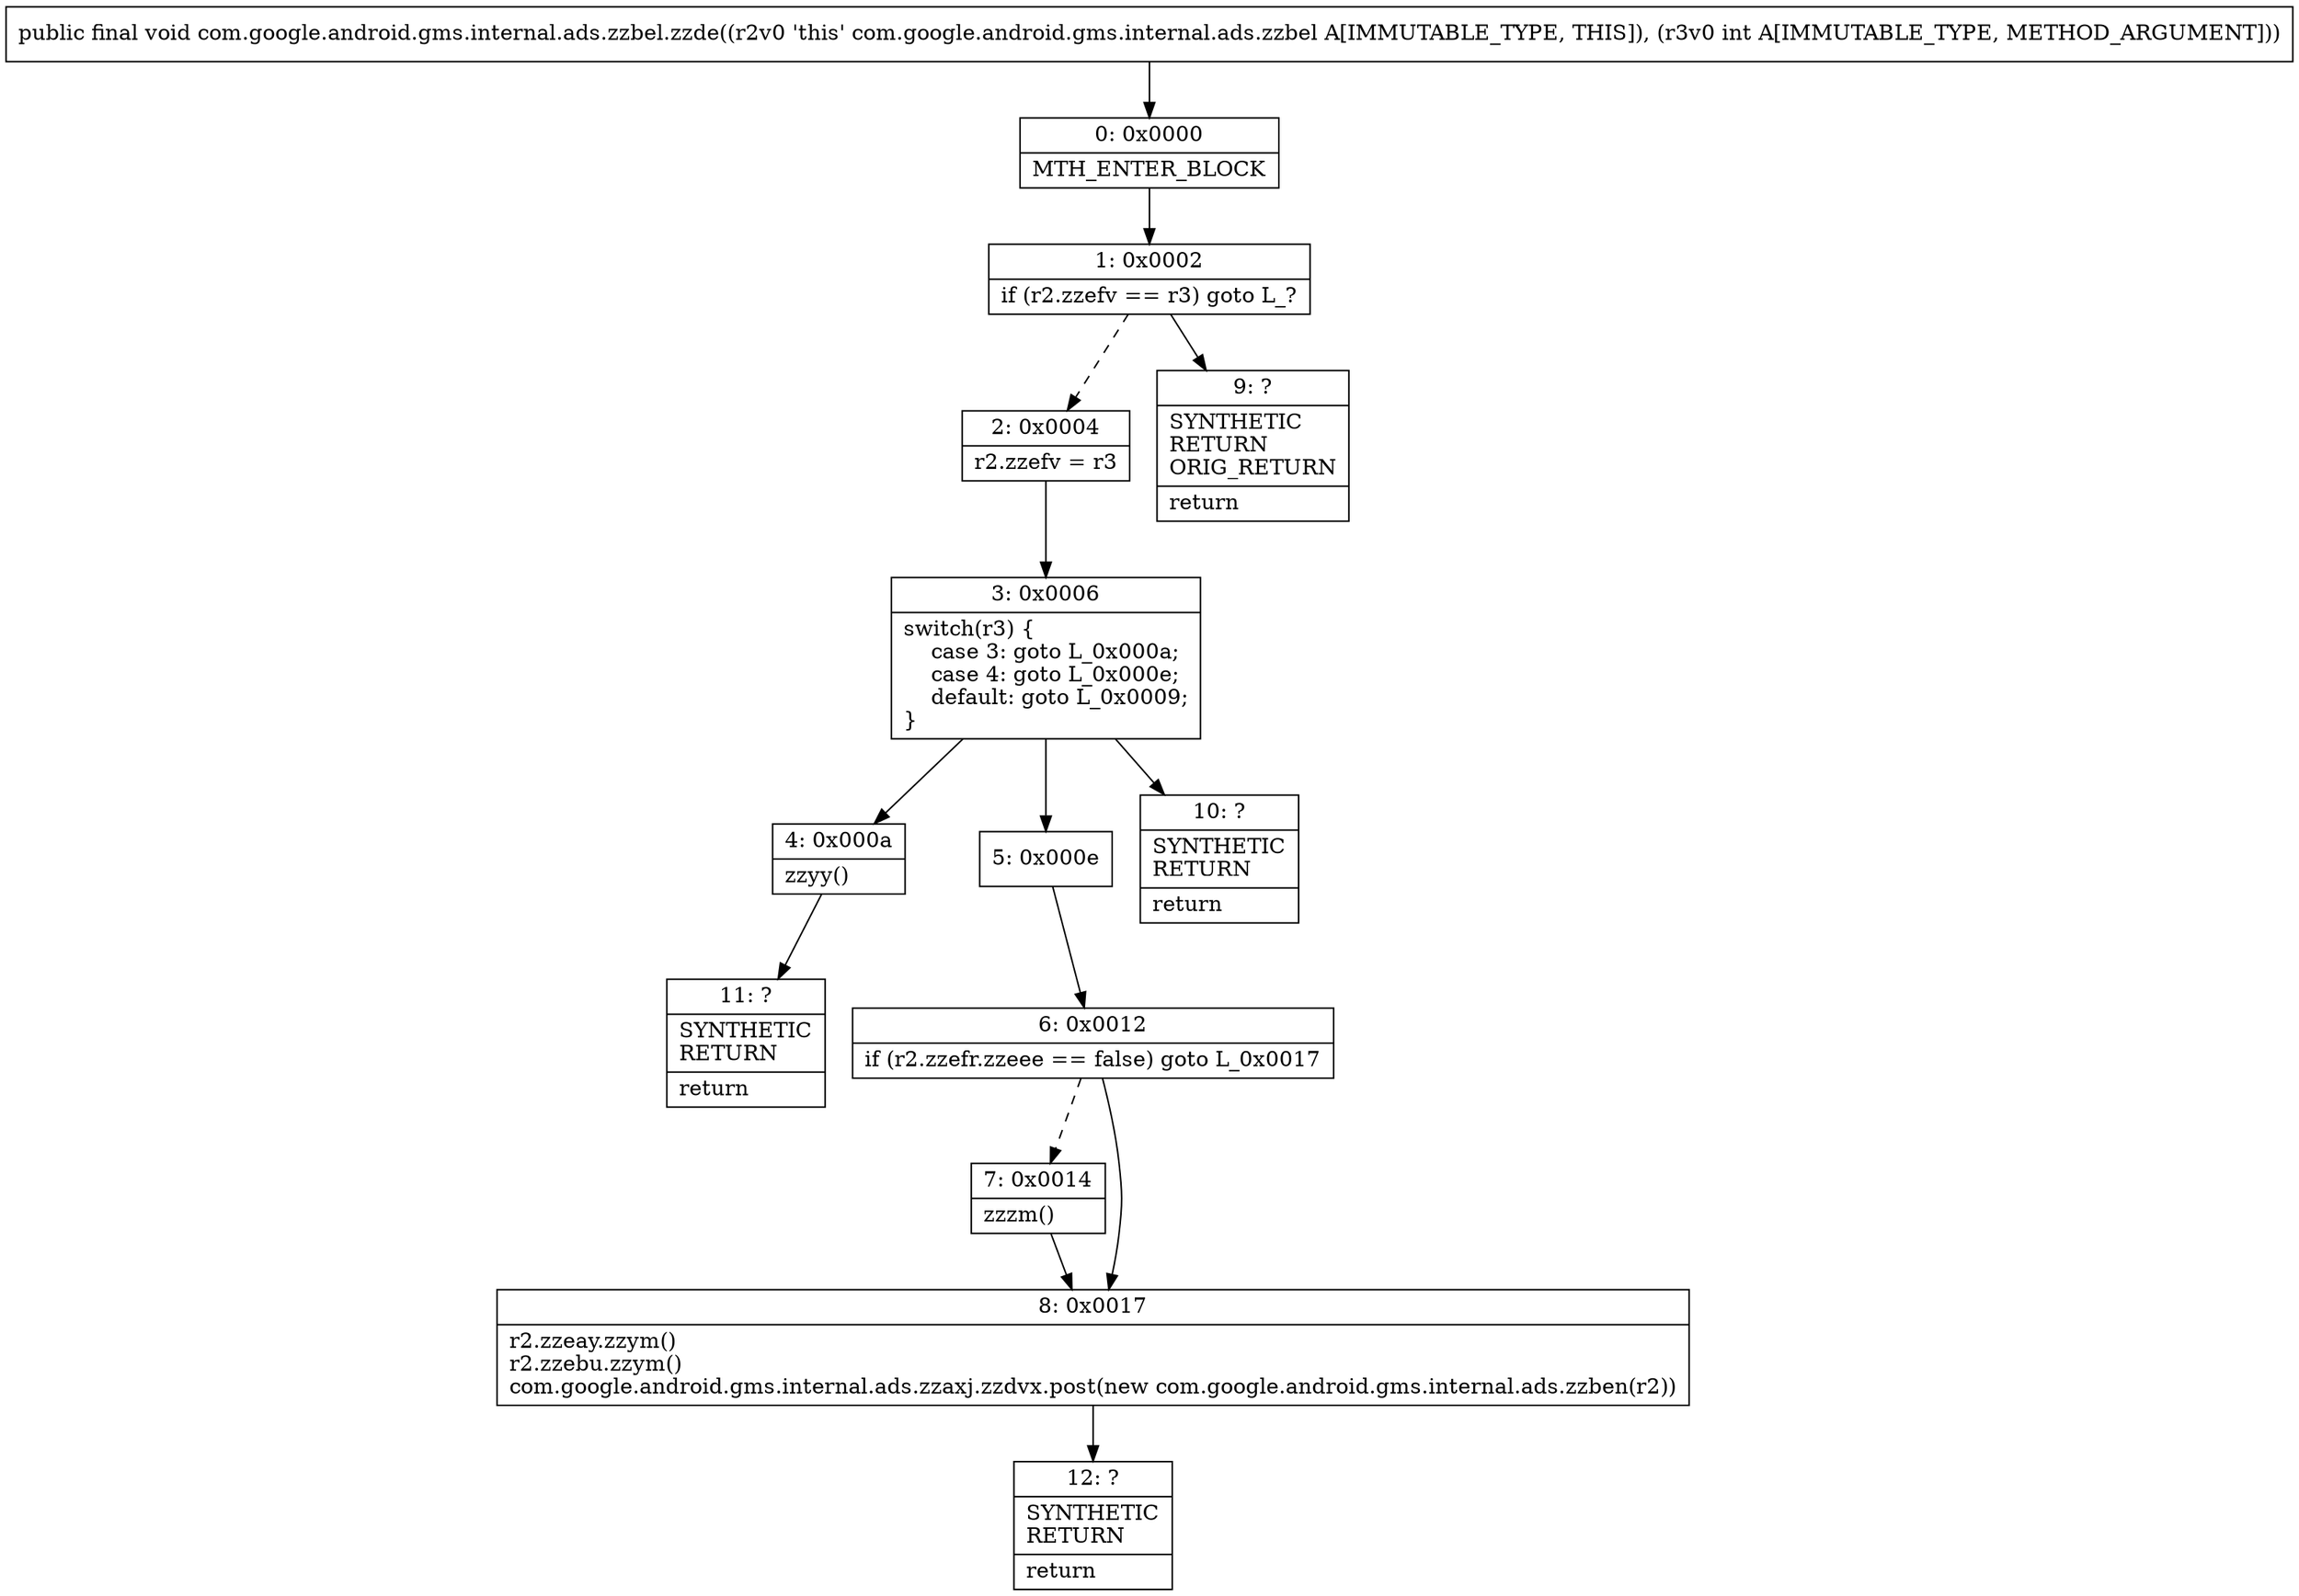 digraph "CFG forcom.google.android.gms.internal.ads.zzbel.zzde(I)V" {
Node_0 [shape=record,label="{0\:\ 0x0000|MTH_ENTER_BLOCK\l}"];
Node_1 [shape=record,label="{1\:\ 0x0002|if (r2.zzefv == r3) goto L_?\l}"];
Node_2 [shape=record,label="{2\:\ 0x0004|r2.zzefv = r3\l}"];
Node_3 [shape=record,label="{3\:\ 0x0006|switch(r3) \{\l    case 3: goto L_0x000a;\l    case 4: goto L_0x000e;\l    default: goto L_0x0009;\l\}\l}"];
Node_4 [shape=record,label="{4\:\ 0x000a|zzyy()\l}"];
Node_5 [shape=record,label="{5\:\ 0x000e}"];
Node_6 [shape=record,label="{6\:\ 0x0012|if (r2.zzefr.zzeee == false) goto L_0x0017\l}"];
Node_7 [shape=record,label="{7\:\ 0x0014|zzzm()\l}"];
Node_8 [shape=record,label="{8\:\ 0x0017|r2.zzeay.zzym()\lr2.zzebu.zzym()\lcom.google.android.gms.internal.ads.zzaxj.zzdvx.post(new com.google.android.gms.internal.ads.zzben(r2))\l}"];
Node_9 [shape=record,label="{9\:\ ?|SYNTHETIC\lRETURN\lORIG_RETURN\l|return\l}"];
Node_10 [shape=record,label="{10\:\ ?|SYNTHETIC\lRETURN\l|return\l}"];
Node_11 [shape=record,label="{11\:\ ?|SYNTHETIC\lRETURN\l|return\l}"];
Node_12 [shape=record,label="{12\:\ ?|SYNTHETIC\lRETURN\l|return\l}"];
MethodNode[shape=record,label="{public final void com.google.android.gms.internal.ads.zzbel.zzde((r2v0 'this' com.google.android.gms.internal.ads.zzbel A[IMMUTABLE_TYPE, THIS]), (r3v0 int A[IMMUTABLE_TYPE, METHOD_ARGUMENT])) }"];
MethodNode -> Node_0;
Node_0 -> Node_1;
Node_1 -> Node_2[style=dashed];
Node_1 -> Node_9;
Node_2 -> Node_3;
Node_3 -> Node_4;
Node_3 -> Node_5;
Node_3 -> Node_10;
Node_4 -> Node_11;
Node_5 -> Node_6;
Node_6 -> Node_7[style=dashed];
Node_6 -> Node_8;
Node_7 -> Node_8;
Node_8 -> Node_12;
}

